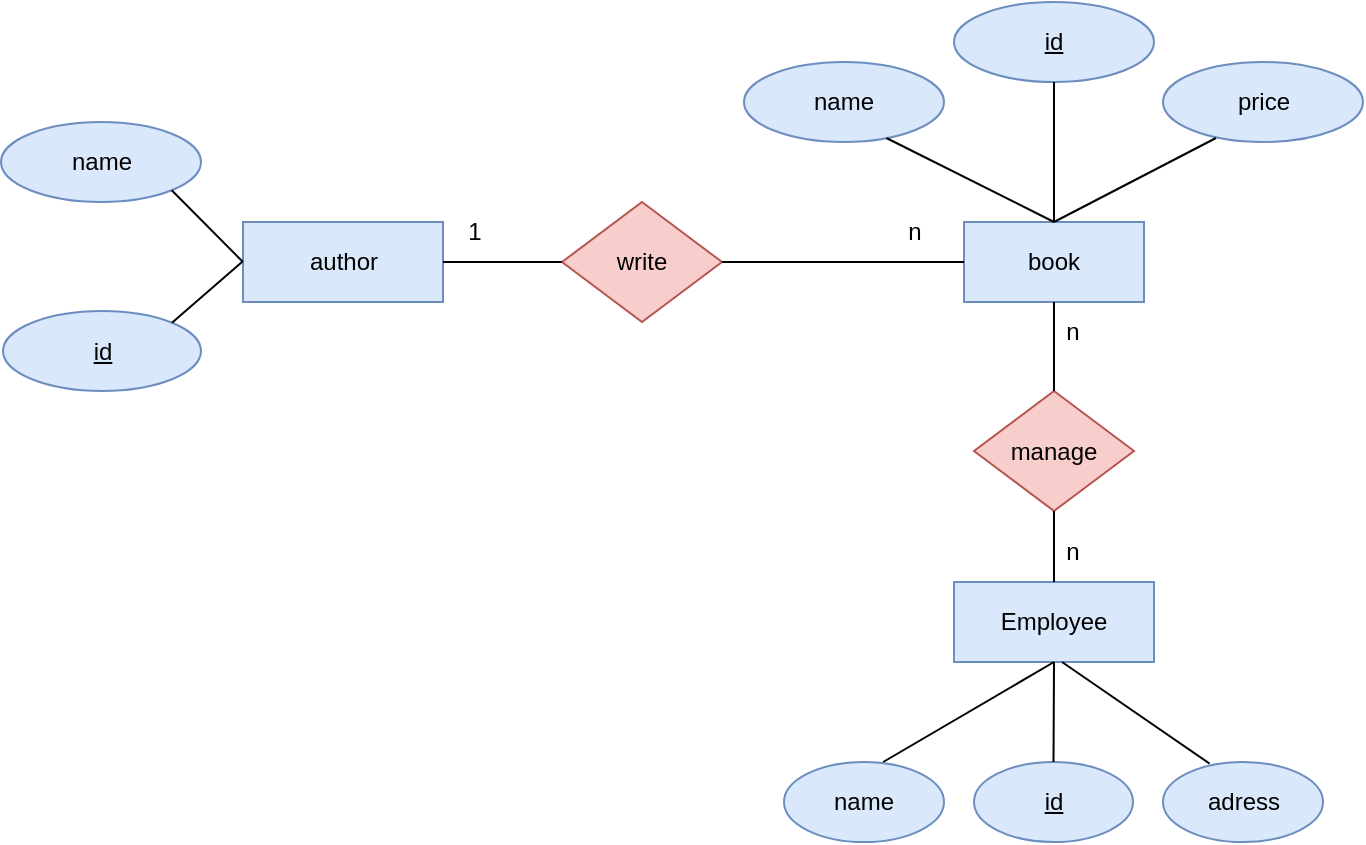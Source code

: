 <mxfile version="26.2.6">
  <diagram name="Trang-1" id="eg-WXZvsSx_qEbgtRKO9">
    <mxGraphModel dx="232" dy="527" grid="1" gridSize="10" guides="1" tooltips="1" connect="1" arrows="1" fold="1" page="1" pageScale="1" pageWidth="827" pageHeight="1169" math="0" shadow="0">
      <root>
        <mxCell id="0" />
        <mxCell id="1" parent="0" />
        <mxCell id="TNKqmsCrPT--EypPzZm8-6" value="name" style="ellipse;whiteSpace=wrap;html=1;align=center;fillColor=#dae8fc;strokeColor=#6c8ebf;" parent="1" vertex="1">
          <mxGeometry x="1089.5" y="390" width="100" height="40" as="geometry" />
        </mxCell>
        <mxCell id="TNKqmsCrPT--EypPzZm8-7" value="id" style="ellipse;whiteSpace=wrap;html=1;align=center;fontStyle=4;fillColor=#dae8fc;strokeColor=#6c8ebf;" parent="1" vertex="1">
          <mxGeometry x="1090.5" y="484.5" width="99" height="40" as="geometry" />
        </mxCell>
        <mxCell id="TNKqmsCrPT--EypPzZm8-9" value="author" style="whiteSpace=wrap;html=1;align=center;fillColor=#dae8fc;strokeColor=#6c8ebf;" parent="1" vertex="1">
          <mxGeometry x="1210.5" y="440" width="100" height="40" as="geometry" />
        </mxCell>
        <mxCell id="TNKqmsCrPT--EypPzZm8-11" value="name" style="ellipse;whiteSpace=wrap;html=1;align=center;fillColor=#dae8fc;strokeColor=#6c8ebf;" parent="1" vertex="1">
          <mxGeometry x="1461" y="360" width="100" height="40" as="geometry" />
        </mxCell>
        <mxCell id="TNKqmsCrPT--EypPzZm8-12" value="id" style="ellipse;whiteSpace=wrap;html=1;align=center;fontStyle=4;fillColor=#dae8fc;strokeColor=#6c8ebf;" parent="1" vertex="1">
          <mxGeometry x="1566" y="330" width="100" height="40" as="geometry" />
        </mxCell>
        <mxCell id="TNKqmsCrPT--EypPzZm8-13" value="book" style="whiteSpace=wrap;html=1;align=center;fillColor=#dae8fc;strokeColor=#6c8ebf;" parent="1" vertex="1">
          <mxGeometry x="1571" y="440" width="90" height="40" as="geometry" />
        </mxCell>
        <mxCell id="TNKqmsCrPT--EypPzZm8-14" value="price" style="ellipse;whiteSpace=wrap;html=1;align=center;fillColor=#dae8fc;strokeColor=#6c8ebf;" parent="1" vertex="1">
          <mxGeometry x="1670.5" y="360" width="100" height="40" as="geometry" />
        </mxCell>
        <mxCell id="TNKqmsCrPT--EypPzZm8-23" value="name" style="ellipse;whiteSpace=wrap;html=1;align=center;fillColor=#dae8fc;strokeColor=#6c8ebf;" parent="1" vertex="1">
          <mxGeometry x="1481" y="710" width="80" height="40" as="geometry" />
        </mxCell>
        <mxCell id="TNKqmsCrPT--EypPzZm8-24" value="id" style="ellipse;whiteSpace=wrap;html=1;align=center;fontStyle=4;fillColor=#dae8fc;strokeColor=#6c8ebf;" parent="1" vertex="1">
          <mxGeometry x="1576" y="710" width="79.5" height="40" as="geometry" />
        </mxCell>
        <mxCell id="TNKqmsCrPT--EypPzZm8-25" value="Employee" style="whiteSpace=wrap;html=1;align=center;fillColor=#dae8fc;strokeColor=#6c8ebf;" parent="1" vertex="1">
          <mxGeometry x="1566" y="620" width="100" height="40" as="geometry" />
        </mxCell>
        <mxCell id="TNKqmsCrPT--EypPzZm8-28" value="adress" style="ellipse;whiteSpace=wrap;html=1;align=center;fillColor=#dae8fc;strokeColor=#6c8ebf;" parent="1" vertex="1">
          <mxGeometry x="1670.5" y="710" width="80" height="40" as="geometry" />
        </mxCell>
        <mxCell id="Bwp7js0pQ1myVuXvVafc-6" value="" style="endArrow=none;html=1;rounded=0;exitX=0.291;exitY=0.02;exitDx=0;exitDy=0;exitPerimeter=0;" parent="1" source="TNKqmsCrPT--EypPzZm8-28" edge="1">
          <mxGeometry width="50" height="50" relative="1" as="geometry">
            <mxPoint x="1621.5" y="720" as="sourcePoint" />
            <mxPoint x="1620" y="660" as="targetPoint" />
          </mxGeometry>
        </mxCell>
        <mxCell id="Bwp7js0pQ1myVuXvVafc-8" value="manage" style="rhombus;whiteSpace=wrap;html=1;fillColor=#f8cecc;strokeColor=#b85450;" parent="1" vertex="1">
          <mxGeometry x="1576" y="524.5" width="80" height="60" as="geometry" />
        </mxCell>
        <mxCell id="Bwp7js0pQ1myVuXvVafc-10" value="" style="endArrow=none;html=1;rounded=0;exitX=0.5;exitY=0;exitDx=0;exitDy=0;entryX=0.5;entryY=1;entryDx=0;entryDy=0;" parent="1" source="TNKqmsCrPT--EypPzZm8-24" target="TNKqmsCrPT--EypPzZm8-25" edge="1">
          <mxGeometry width="50" height="50" relative="1" as="geometry">
            <mxPoint x="1643" y="710" as="sourcePoint" />
            <mxPoint x="1610" y="659" as="targetPoint" />
          </mxGeometry>
        </mxCell>
        <mxCell id="Bwp7js0pQ1myVuXvVafc-11" value="" style="endArrow=none;html=1;rounded=0;exitX=0.62;exitY=0;exitDx=0;exitDy=0;entryX=0.5;entryY=1;entryDx=0;entryDy=0;exitPerimeter=0;" parent="1" source="TNKqmsCrPT--EypPzZm8-23" target="TNKqmsCrPT--EypPzZm8-25" edge="1">
          <mxGeometry width="50" height="50" relative="1" as="geometry">
            <mxPoint x="1621" y="720" as="sourcePoint" />
            <mxPoint x="1620" y="669" as="targetPoint" />
          </mxGeometry>
        </mxCell>
        <mxCell id="Bwp7js0pQ1myVuXvVafc-13" value="" style="endArrow=none;html=1;rounded=0;entryX=0.5;entryY=0;entryDx=0;entryDy=0;exitX=0.5;exitY=1;exitDx=0;exitDy=0;" parent="1" source="TNKqmsCrPT--EypPzZm8-12" target="TNKqmsCrPT--EypPzZm8-13" edge="1">
          <mxGeometry width="50" height="50" relative="1" as="geometry">
            <mxPoint x="1460" y="550" as="sourcePoint" />
            <mxPoint x="1510" y="500" as="targetPoint" />
          </mxGeometry>
        </mxCell>
        <mxCell id="Bwp7js0pQ1myVuXvVafc-14" value="" style="endArrow=none;html=1;rounded=0;entryX=0.5;entryY=0;entryDx=0;entryDy=0;exitX=0.265;exitY=0.95;exitDx=0;exitDy=0;exitPerimeter=0;" parent="1" source="TNKqmsCrPT--EypPzZm8-14" target="TNKqmsCrPT--EypPzZm8-13" edge="1">
          <mxGeometry width="50" height="50" relative="1" as="geometry">
            <mxPoint x="1626" y="380" as="sourcePoint" />
            <mxPoint x="1626" y="450" as="targetPoint" />
          </mxGeometry>
        </mxCell>
        <mxCell id="Bwp7js0pQ1myVuXvVafc-15" value="" style="endArrow=none;html=1;rounded=0;entryX=0.5;entryY=0;entryDx=0;entryDy=0;exitX=0.712;exitY=0.95;exitDx=0;exitDy=0;exitPerimeter=0;" parent="1" source="TNKqmsCrPT--EypPzZm8-11" target="TNKqmsCrPT--EypPzZm8-13" edge="1">
          <mxGeometry width="50" height="50" relative="1" as="geometry">
            <mxPoint x="1707" y="408" as="sourcePoint" />
            <mxPoint x="1671" y="450" as="targetPoint" />
          </mxGeometry>
        </mxCell>
        <mxCell id="Bwp7js0pQ1myVuXvVafc-16" value="" style="endArrow=none;html=1;rounded=0;entryX=0.5;entryY=0;entryDx=0;entryDy=0;exitX=0.5;exitY=1;exitDx=0;exitDy=0;" parent="1" source="TNKqmsCrPT--EypPzZm8-13" target="Bwp7js0pQ1myVuXvVafc-8" edge="1">
          <mxGeometry width="50" height="50" relative="1" as="geometry">
            <mxPoint x="1626" y="380" as="sourcePoint" />
            <mxPoint x="1626" y="450" as="targetPoint" />
          </mxGeometry>
        </mxCell>
        <mxCell id="Bwp7js0pQ1myVuXvVafc-18" value="" style="endArrow=none;html=1;rounded=0;exitX=0.5;exitY=1;exitDx=0;exitDy=0;entryX=0.5;entryY=0;entryDx=0;entryDy=0;" parent="1" source="Bwp7js0pQ1myVuXvVafc-8" target="TNKqmsCrPT--EypPzZm8-25" edge="1">
          <mxGeometry width="50" height="50" relative="1" as="geometry">
            <mxPoint x="1626" y="490" as="sourcePoint" />
            <mxPoint x="1626" y="535" as="targetPoint" />
          </mxGeometry>
        </mxCell>
        <mxCell id="Bwp7js0pQ1myVuXvVafc-19" value="write" style="rhombus;whiteSpace=wrap;html=1;fillColor=#f8cecc;strokeColor=#b85450;" parent="1" vertex="1">
          <mxGeometry x="1370" y="430" width="80" height="60" as="geometry" />
        </mxCell>
        <mxCell id="Bwp7js0pQ1myVuXvVafc-20" value="" style="endArrow=none;html=1;rounded=0;entryX=0;entryY=0.5;entryDx=0;entryDy=0;exitX=1;exitY=0.5;exitDx=0;exitDy=0;" parent="1" source="Bwp7js0pQ1myVuXvVafc-19" target="TNKqmsCrPT--EypPzZm8-13" edge="1">
          <mxGeometry width="50" height="50" relative="1" as="geometry">
            <mxPoint x="1460" y="550" as="sourcePoint" />
            <mxPoint x="1510" y="500" as="targetPoint" />
          </mxGeometry>
        </mxCell>
        <mxCell id="Bwp7js0pQ1myVuXvVafc-21" value="" style="endArrow=none;html=1;rounded=0;entryX=0;entryY=0.5;entryDx=0;entryDy=0;exitX=1;exitY=0.5;exitDx=0;exitDy=0;" parent="1" source="TNKqmsCrPT--EypPzZm8-9" target="Bwp7js0pQ1myVuXvVafc-19" edge="1">
          <mxGeometry width="50" height="50" relative="1" as="geometry">
            <mxPoint x="1460" y="470" as="sourcePoint" />
            <mxPoint x="1581" y="470" as="targetPoint" />
          </mxGeometry>
        </mxCell>
        <mxCell id="Bwp7js0pQ1myVuXvVafc-22" value="" style="endArrow=none;html=1;rounded=0;entryX=1;entryY=1;entryDx=0;entryDy=0;exitX=0;exitY=0.5;exitDx=0;exitDy=0;" parent="1" source="TNKqmsCrPT--EypPzZm8-9" target="TNKqmsCrPT--EypPzZm8-6" edge="1">
          <mxGeometry width="50" height="50" relative="1" as="geometry">
            <mxPoint x="1321" y="470" as="sourcePoint" />
            <mxPoint x="1380" y="470" as="targetPoint" />
          </mxGeometry>
        </mxCell>
        <mxCell id="Bwp7js0pQ1myVuXvVafc-23" value="" style="endArrow=none;html=1;rounded=0;entryX=1;entryY=0;entryDx=0;entryDy=0;" parent="1" target="TNKqmsCrPT--EypPzZm8-7" edge="1">
          <mxGeometry width="50" height="50" relative="1" as="geometry">
            <mxPoint x="1210" y="460" as="sourcePoint" />
            <mxPoint x="1195" y="434" as="targetPoint" />
          </mxGeometry>
        </mxCell>
        <mxCell id="Bwp7js0pQ1myVuXvVafc-24" value="1" style="text;html=1;align=center;verticalAlign=middle;resizable=0;points=[];autosize=1;strokeColor=none;fillColor=none;" parent="1" vertex="1">
          <mxGeometry x="1310.5" y="430" width="30" height="30" as="geometry" />
        </mxCell>
        <mxCell id="Bwp7js0pQ1myVuXvVafc-25" value="n" style="text;html=1;align=center;verticalAlign=middle;resizable=0;points=[];autosize=1;strokeColor=none;fillColor=none;" parent="1" vertex="1">
          <mxGeometry x="1531" y="430" width="30" height="30" as="geometry" />
        </mxCell>
        <mxCell id="Bwp7js0pQ1myVuXvVafc-26" value="n" style="text;html=1;align=center;verticalAlign=middle;resizable=0;points=[];autosize=1;strokeColor=none;fillColor=none;" parent="1" vertex="1">
          <mxGeometry x="1610" y="480" width="30" height="30" as="geometry" />
        </mxCell>
        <mxCell id="Bwp7js0pQ1myVuXvVafc-27" value="n" style="text;html=1;align=center;verticalAlign=middle;resizable=0;points=[];autosize=1;strokeColor=none;fillColor=none;" parent="1" vertex="1">
          <mxGeometry x="1610" y="590" width="30" height="30" as="geometry" />
        </mxCell>
      </root>
    </mxGraphModel>
  </diagram>
</mxfile>
